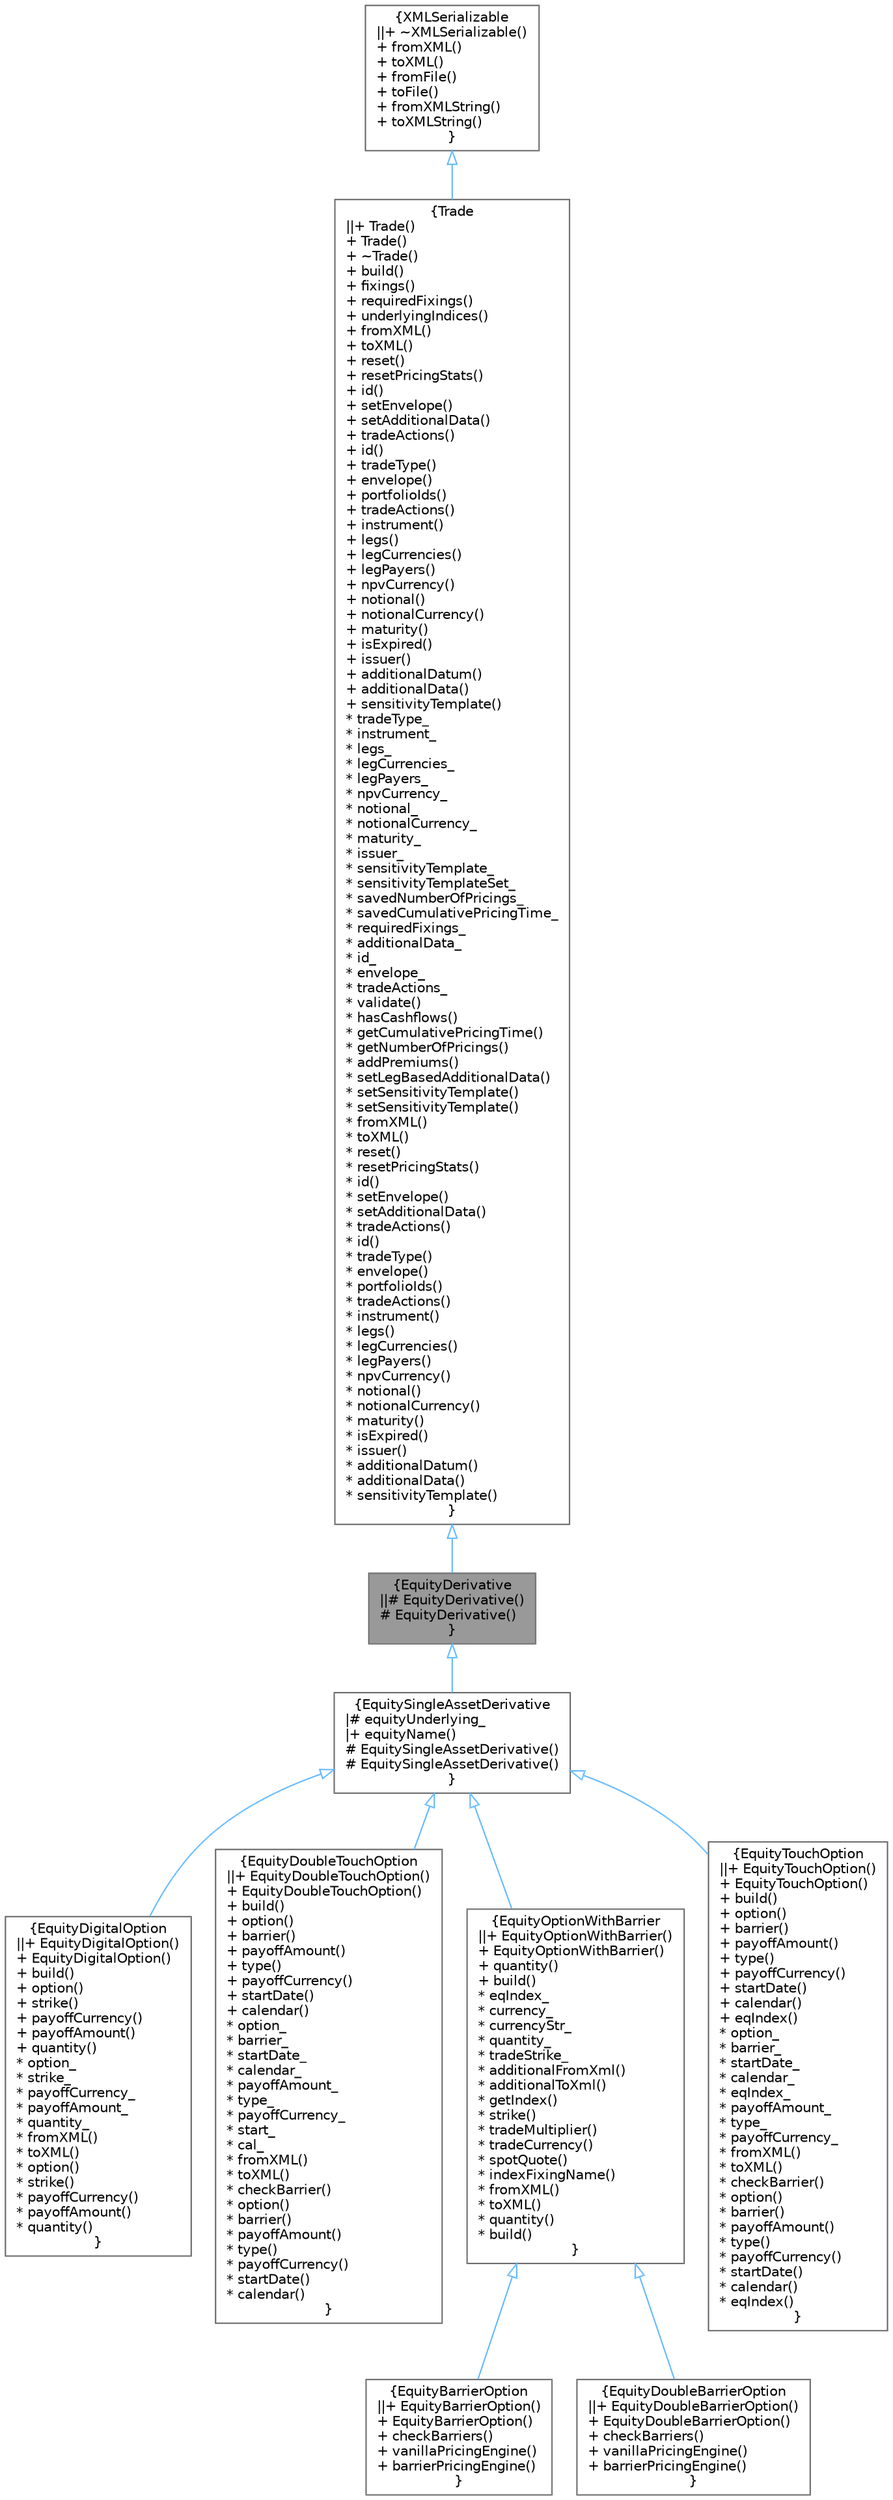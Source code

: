 digraph "EquityDerivative"
{
 // INTERACTIVE_SVG=YES
 // LATEX_PDF_SIZE
  bgcolor="transparent";
  edge [fontname=Helvetica,fontsize=10,labelfontname=Helvetica,labelfontsize=10];
  node [fontname=Helvetica,fontsize=10,shape=box,height=0.2,width=0.4];
  Node1 [label="{EquityDerivative\n||# EquityDerivative()\l# EquityDerivative()\l}",height=0.2,width=0.4,color="gray40", fillcolor="grey60", style="filled", fontcolor="black",tooltip="Base class for all Equity Derivaties."];
  Node2 -> Node1 [dir="back",color="steelblue1",style="solid",arrowtail="onormal"];
  Node2 [label="{Trade\n||+ Trade()\l+ Trade()\l+ ~Trade()\l+ build()\l+ fixings()\l+ requiredFixings()\l+ underlyingIndices()\l+ fromXML()\l+ toXML()\l+ reset()\l+ resetPricingStats()\l+ id()\l+ setEnvelope()\l+ setAdditionalData()\l+ tradeActions()\l+ id()\l+ tradeType()\l+ envelope()\l+ portfolioIds()\l+ tradeActions()\l+ instrument()\l+ legs()\l+ legCurrencies()\l+ legPayers()\l+ npvCurrency()\l+ notional()\l+ notionalCurrency()\l+ maturity()\l+ isExpired()\l+ issuer()\l+ additionalDatum()\l+ additionalData()\l+ sensitivityTemplate()\l* tradeType_\l* instrument_\l* legs_\l* legCurrencies_\l* legPayers_\l* npvCurrency_\l* notional_\l* notionalCurrency_\l* maturity_\l* issuer_\l* sensitivityTemplate_\l* sensitivityTemplateSet_\l* savedNumberOfPricings_\l* savedCumulativePricingTime_\l* requiredFixings_\l* additionalData_\l* id_\l* envelope_\l* tradeActions_\l* validate()\l* hasCashflows()\l* getCumulativePricingTime()\l* getNumberOfPricings()\l* addPremiums()\l* setLegBasedAdditionalData()\l* setSensitivityTemplate()\l* setSensitivityTemplate()\l* fromXML()\l* toXML()\l* reset()\l* resetPricingStats()\l* id()\l* setEnvelope()\l* setAdditionalData()\l* tradeActions()\l* id()\l* tradeType()\l* envelope()\l* portfolioIds()\l* tradeActions()\l* instrument()\l* legs()\l* legCurrencies()\l* legPayers()\l* npvCurrency()\l* notional()\l* notionalCurrency()\l* maturity()\l* isExpired()\l* issuer()\l* additionalDatum()\l* additionalData()\l* sensitivityTemplate()\l}",height=0.2,width=0.4,color="gray40", fillcolor="white", style="filled",URL="$classore_1_1data_1_1_trade.html",tooltip="Trade base class."];
  Node3 -> Node2 [dir="back",color="steelblue1",style="solid",arrowtail="onormal"];
  Node3 [label="{XMLSerializable\n||+ ~XMLSerializable()\l+ fromXML()\l+ toXML()\l+ fromFile()\l+ toFile()\l+ fromXMLString()\l+ toXMLString()\l}",height=0.2,width=0.4,color="gray40", fillcolor="white", style="filled",URL="$classore_1_1data_1_1_x_m_l_serializable.html",tooltip="Base class for all serializable classes."];
  Node1 -> Node4 [dir="back",color="steelblue1",style="solid",arrowtail="onormal"];
  Node4 [label="{EquitySingleAssetDerivative\n|# equityUnderlying_\l|+ equityName()\l# EquitySingleAssetDerivative()\l# EquitySingleAssetDerivative()\l}",height=0.2,width=0.4,color="gray40", fillcolor="white", style="filled",URL="$classore_1_1data_1_1_equity_single_asset_derivative.html",tooltip="Base class for all single asset Equity Derivaties."];
  Node4 -> Node5 [dir="back",color="steelblue1",style="solid",arrowtail="onormal"];
  Node5 [label="{EquityDigitalOption\n||+ EquityDigitalOption()\l+ EquityDigitalOption()\l+ build()\l+ option()\l+ strike()\l+ payoffCurrency()\l+ payoffAmount()\l+ quantity()\l* option_\l* strike_\l* payoffCurrency_\l* payoffAmount_\l* quantity_\l* fromXML()\l* toXML()\l* option()\l* strike()\l* payoffCurrency()\l* payoffAmount()\l* quantity()\l}",height=0.2,width=0.4,color="gray40", fillcolor="white", style="filled",URL="$classore_1_1data_1_1_equity_digital_option.html",tooltip="Serializable EQ Digital Option."];
  Node4 -> Node6 [dir="back",color="steelblue1",style="solid",arrowtail="onormal"];
  Node6 [label="{EquityDoubleTouchOption\n||+ EquityDoubleTouchOption()\l+ EquityDoubleTouchOption()\l+ build()\l+ option()\l+ barrier()\l+ payoffAmount()\l+ type()\l+ payoffCurrency()\l+ startDate()\l+ calendar()\l* option_\l* barrier_\l* startDate_\l* calendar_\l* payoffAmount_\l* type_\l* payoffCurrency_\l* start_\l* cal_\l* fromXML()\l* toXML()\l* checkBarrier()\l* option()\l* barrier()\l* payoffAmount()\l* type()\l* payoffCurrency()\l* startDate()\l* calendar()\l}",height=0.2,width=0.4,color="gray40", fillcolor="white", style="filled",URL="$classore_1_1data_1_1_equity_double_touch_option.html",tooltip="SerializableEQ Double One-Touch/No-Touch Option."];
  Node4 -> Node7 [dir="back",color="steelblue1",style="solid",arrowtail="onormal"];
  Node7 [label="{EquityOptionWithBarrier\n||+ EquityOptionWithBarrier()\l+ EquityOptionWithBarrier()\l+ quantity()\l+ build()\l* eqIndex_\l* currency_\l* currencyStr_\l* quantity_\l* tradeStrike_\l* additionalFromXml()\l* additionalToXml()\l* getIndex()\l* strike()\l* tradeMultiplier()\l* tradeCurrency()\l* spotQuote()\l* indexFixingName()\l* fromXML()\l* toXML()\l* quantity()\l* build()\l}",height=0.2,width=0.4,color="gray40", fillcolor="white", style="filled",URL="$classore_1_1data_1_1_equity_option_with_barrier.html",tooltip=" "];
  Node7 -> Node8 [dir="back",color="steelblue1",style="solid",arrowtail="onormal"];
  Node8 [label="{EquityBarrierOption\n||+ EquityBarrierOption()\l+ EquityBarrierOption()\l+ checkBarriers()\l+ vanillaPricingEngine()\l+ barrierPricingEngine()\l}",height=0.2,width=0.4,color="gray40", fillcolor="white", style="filled",URL="$classore_1_1data_1_1_equity_barrier_option.html",tooltip="Serializable EQ Barrier Option."];
  Node7 -> Node9 [dir="back",color="steelblue1",style="solid",arrowtail="onormal"];
  Node9 [label="{EquityDoubleBarrierOption\n||+ EquityDoubleBarrierOption()\l+ EquityDoubleBarrierOption()\l+ checkBarriers()\l+ vanillaPricingEngine()\l+ barrierPricingEngine()\l}",height=0.2,width=0.4,color="gray40", fillcolor="white", style="filled",URL="$classore_1_1data_1_1_equity_double_barrier_option.html",tooltip="Serializable Equity Double Barrier Option."];
  Node4 -> Node10 [dir="back",color="steelblue1",style="solid",arrowtail="onormal"];
  Node10 [label="{EquityTouchOption\n||+ EquityTouchOption()\l+ EquityTouchOption()\l+ build()\l+ option()\l+ barrier()\l+ payoffAmount()\l+ type()\l+ payoffCurrency()\l+ startDate()\l+ calendar()\l+ eqIndex()\l* option_\l* barrier_\l* startDate_\l* calendar_\l* eqIndex_\l* payoffAmount_\l* type_\l* payoffCurrency_\l* fromXML()\l* toXML()\l* checkBarrier()\l* option()\l* barrier()\l* payoffAmount()\l* type()\l* payoffCurrency()\l* startDate()\l* calendar()\l* eqIndex()\l}",height=0.2,width=0.4,color="gray40", fillcolor="white", style="filled",URL="$classore_1_1data_1_1_equity_touch_option.html",tooltip="Serializable EQ One-Touch/No-Touch Option."];
}
